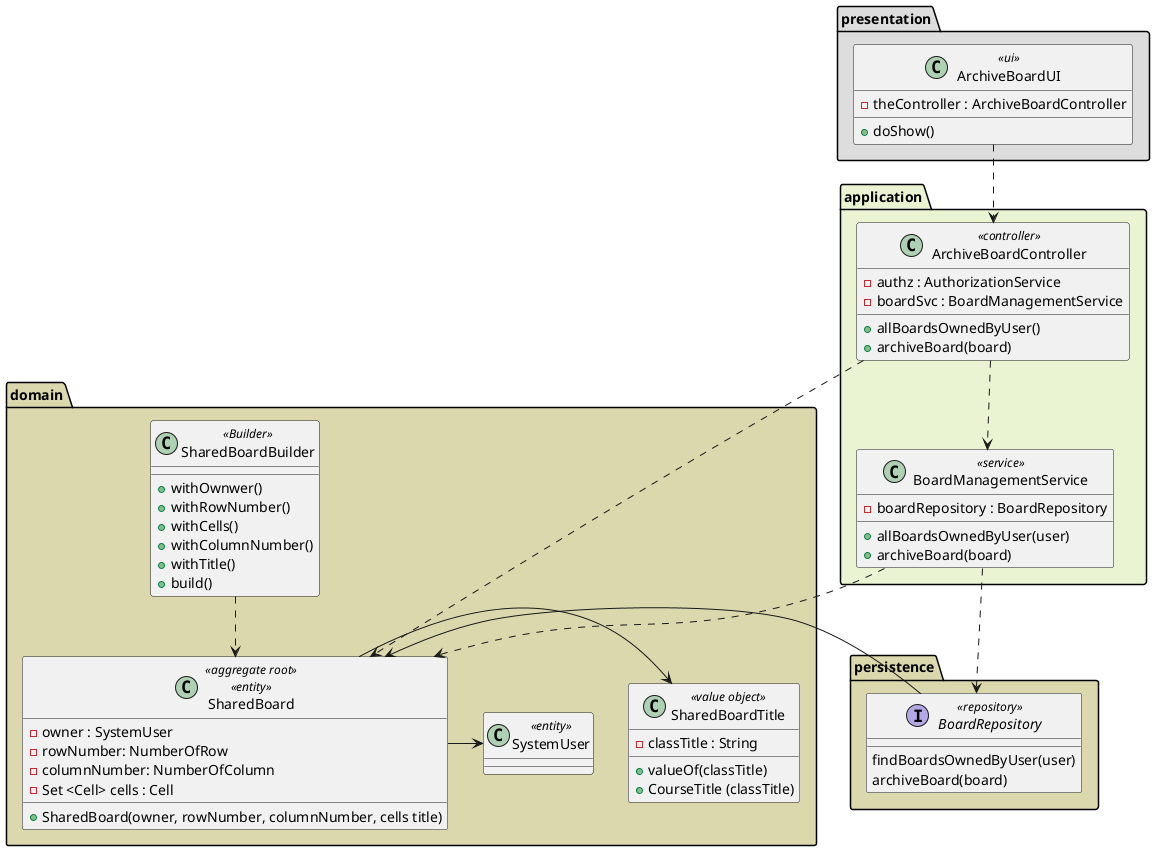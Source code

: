 @startuml
'https://plantuml.com/class-diagram

package "presentation" #DDDDDD{
    class ArchiveBoardUI <<ui>>{
    - theController : ArchiveBoardController
    + doShow()
    }
}

package "domain" #dbd8ae{

 class SharedBoard <<aggregate root>> <<entity>>{
    -owner : SystemUser
    -rowNumber: NumberOfRow
    - columnNumber: NumberOfColumn
    - Set <Cell> cells : Cell
    + SharedBoard(owner, rowNumber, columnNumber, cells title)
    }


    class SharedBoardTitle <<value object>>{
    - classTitle : String
    + valueOf(classTitle)
    +  CourseTitle (classTitle)
    }


        class SystemUser<<entity>>{

        }



        class SharedBoardBuilder <<Builder>>{
        +withOwnwer()
        +withRowNumber()
        +withCells()
        +withColumnNumber()
        +withTitle()
        +build()
        }

}

package "persistence" #dbd8ae{

    interface BoardRepository <<repository>>{
    findBoardsOwnedByUser(user)
    archiveBoard(board)
    }

}

package "application" #eaf4d3{
 class ArchiveBoardController <<controller>>{
    - authz : AuthorizationService
    - boardSvc : BoardManagementService
    + allBoardsOwnedByUser()
    + archiveBoard(board)
    }

 class BoardManagementService <<service>>{
    - boardRepository : BoardRepository
    +allBoardsOwnedByUser(user)
    +archiveBoard(board)
    }
}

ArchiveBoardUI .-> ArchiveBoardController
ArchiveBoardController .-> BoardManagementService
BoardManagementService ..> SharedBoard
BoardManagementService .-> BoardRepository
ArchiveBoardController .-> SharedBoard
BoardRepository -> SharedBoard
SharedBoardBuilder .-> SharedBoard
SharedBoard -> SharedBoardTitle
SharedBoard -> SystemUser



@enduml